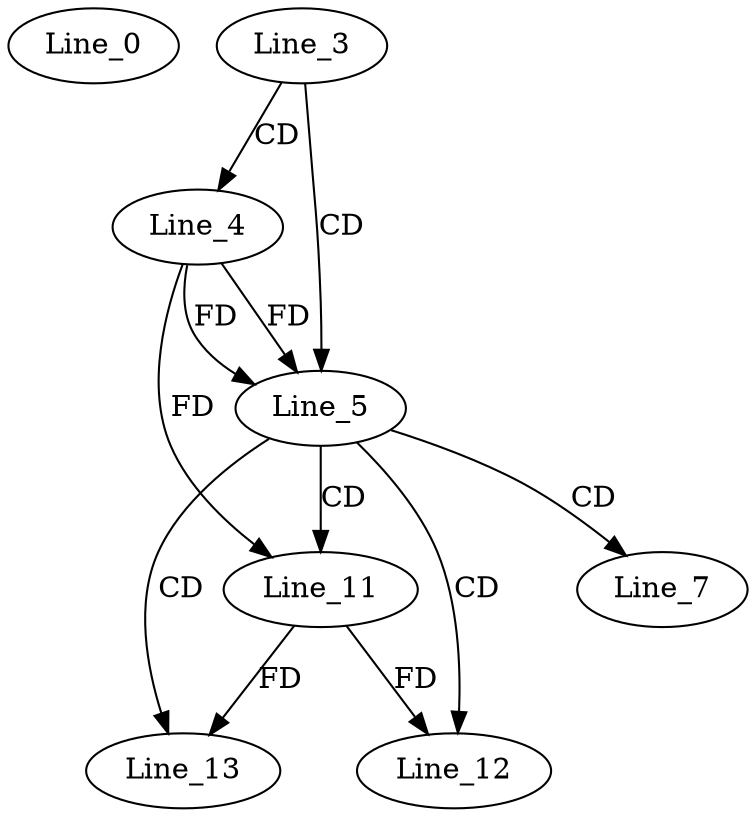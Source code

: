 digraph G {
  Line_0;
  Line_3;
  Line_4;
  Line_5;
  Line_5;
  Line_5;
  Line_7;
  Line_11;
  Line_11;
  Line_12;
  Line_13;
  Line_13;
  Line_3 -> Line_4 [ label="CD" ];
  Line_3 -> Line_5 [ label="CD" ];
  Line_4 -> Line_5 [ label="FD" ];
  Line_4 -> Line_5 [ label="FD" ];
  Line_5 -> Line_7 [ label="CD" ];
  Line_5 -> Line_11 [ label="CD" ];
  Line_4 -> Line_11 [ label="FD" ];
  Line_5 -> Line_12 [ label="CD" ];
  Line_11 -> Line_12 [ label="FD" ];
  Line_5 -> Line_13 [ label="CD" ];
  Line_11 -> Line_13 [ label="FD" ];
}
